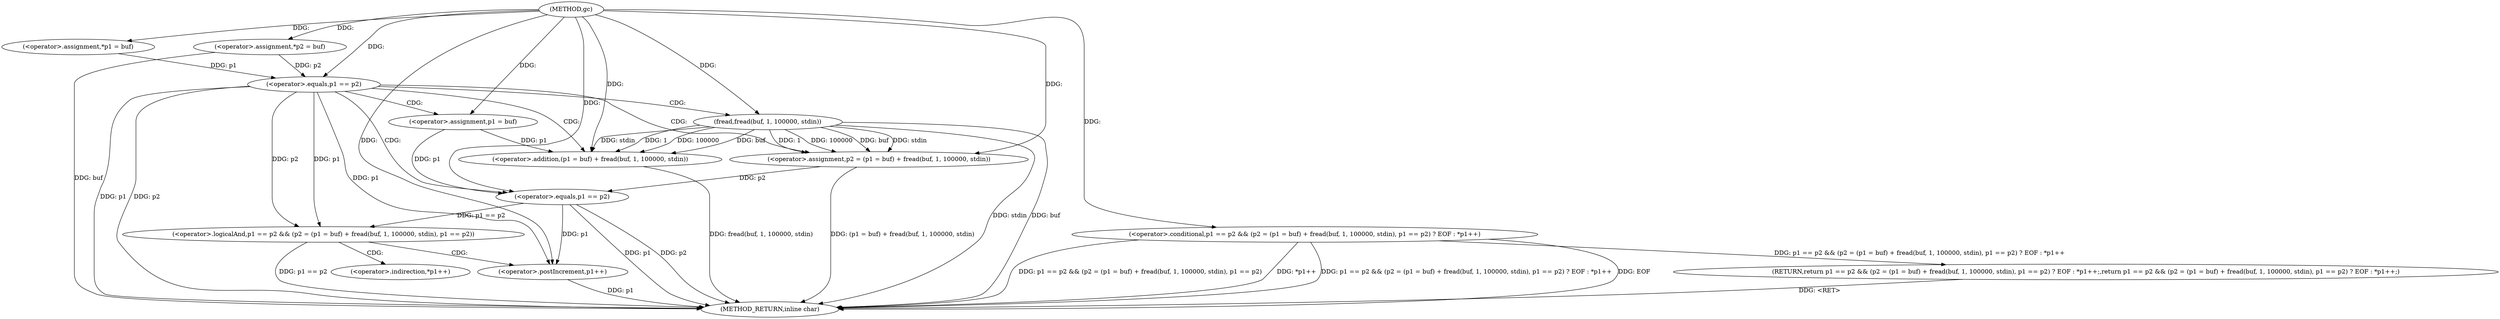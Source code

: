 digraph "gc" {  
"1000186" [label = "(METHOD,gc)" ]
"1000222" [label = "(METHOD_RETURN,inline char)" ]
"1000190" [label = "(<operator>.assignment,*p1 = buf)" ]
"1000194" [label = "(<operator>.assignment,*p2 = buf)" ]
"1000197" [label = "(RETURN,return p1 == p2 && (p2 = (p1 = buf) + fread(buf, 1, 100000, stdin), p1 == p2) ? EOF : *p1++;,return p1 == p2 && (p2 = (p1 = buf) + fread(buf, 1, 100000, stdin), p1 == p2) ? EOF : *p1++;)" ]
"1000198" [label = "(<operator>.conditional,p1 == p2 && (p2 = (p1 = buf) + fread(buf, 1, 100000, stdin), p1 == p2) ? EOF : *p1++)" ]
"1000199" [label = "(<operator>.logicalAnd,p1 == p2 && (p2 = (p1 = buf) + fread(buf, 1, 100000, stdin), p1 == p2))" ]
"1000200" [label = "(<operator>.equals,p1 == p2)" ]
"1000204" [label = "(<operator>.assignment,p2 = (p1 = buf) + fread(buf, 1, 100000, stdin))" ]
"1000215" [label = "(<operator>.equals,p1 == p2)" ]
"1000220" [label = "(<operator>.postIncrement,p1++)" ]
"1000206" [label = "(<operator>.addition,(p1 = buf) + fread(buf, 1, 100000, stdin))" ]
"1000207" [label = "(<operator>.assignment,p1 = buf)" ]
"1000210" [label = "(fread,fread(buf, 1, 100000, stdin))" ]
"1000219" [label = "(<operator>.indirection,*p1++)" ]
  "1000197" -> "1000222"  [ label = "DDG: <RET>"] 
  "1000194" -> "1000222"  [ label = "DDG: buf"] 
  "1000200" -> "1000222"  [ label = "DDG: p1"] 
  "1000200" -> "1000222"  [ label = "DDG: p2"] 
  "1000199" -> "1000222"  [ label = "DDG: p1 == p2"] 
  "1000210" -> "1000222"  [ label = "DDG: buf"] 
  "1000206" -> "1000222"  [ label = "DDG: fread(buf, 1, 100000, stdin)"] 
  "1000204" -> "1000222"  [ label = "DDG: (p1 = buf) + fread(buf, 1, 100000, stdin)"] 
  "1000215" -> "1000222"  [ label = "DDG: p1"] 
  "1000215" -> "1000222"  [ label = "DDG: p2"] 
  "1000198" -> "1000222"  [ label = "DDG: p1 == p2 && (p2 = (p1 = buf) + fread(buf, 1, 100000, stdin), p1 == p2)"] 
  "1000220" -> "1000222"  [ label = "DDG: p1"] 
  "1000198" -> "1000222"  [ label = "DDG: *p1++"] 
  "1000198" -> "1000222"  [ label = "DDG: p1 == p2 && (p2 = (p1 = buf) + fread(buf, 1, 100000, stdin), p1 == p2) ? EOF : *p1++"] 
  "1000198" -> "1000222"  [ label = "DDG: EOF"] 
  "1000210" -> "1000222"  [ label = "DDG: stdin"] 
  "1000186" -> "1000190"  [ label = "DDG: "] 
  "1000186" -> "1000194"  [ label = "DDG: "] 
  "1000198" -> "1000197"  [ label = "DDG: p1 == p2 && (p2 = (p1 = buf) + fread(buf, 1, 100000, stdin), p1 == p2) ? EOF : *p1++"] 
  "1000186" -> "1000198"  [ label = "DDG: "] 
  "1000200" -> "1000199"  [ label = "DDG: p1"] 
  "1000200" -> "1000199"  [ label = "DDG: p2"] 
  "1000215" -> "1000199"  [ label = "DDG: p1 == p2"] 
  "1000190" -> "1000200"  [ label = "DDG: p1"] 
  "1000186" -> "1000200"  [ label = "DDG: "] 
  "1000194" -> "1000200"  [ label = "DDG: p2"] 
  "1000210" -> "1000204"  [ label = "DDG: stdin"] 
  "1000210" -> "1000204"  [ label = "DDG: 1"] 
  "1000210" -> "1000204"  [ label = "DDG: 100000"] 
  "1000210" -> "1000204"  [ label = "DDG: buf"] 
  "1000200" -> "1000220"  [ label = "DDG: p1"] 
  "1000215" -> "1000220"  [ label = "DDG: p1"] 
  "1000186" -> "1000220"  [ label = "DDG: "] 
  "1000186" -> "1000204"  [ label = "DDG: "] 
  "1000207" -> "1000215"  [ label = "DDG: p1"] 
  "1000186" -> "1000215"  [ label = "DDG: "] 
  "1000204" -> "1000215"  [ label = "DDG: p2"] 
  "1000207" -> "1000206"  [ label = "DDG: p1"] 
  "1000186" -> "1000206"  [ label = "DDG: "] 
  "1000210" -> "1000206"  [ label = "DDG: stdin"] 
  "1000210" -> "1000206"  [ label = "DDG: 1"] 
  "1000210" -> "1000206"  [ label = "DDG: 100000"] 
  "1000210" -> "1000206"  [ label = "DDG: buf"] 
  "1000186" -> "1000207"  [ label = "DDG: "] 
  "1000186" -> "1000210"  [ label = "DDG: "] 
  "1000199" -> "1000220"  [ label = "CDG: "] 
  "1000199" -> "1000219"  [ label = "CDG: "] 
  "1000200" -> "1000210"  [ label = "CDG: "] 
  "1000200" -> "1000215"  [ label = "CDG: "] 
  "1000200" -> "1000207"  [ label = "CDG: "] 
  "1000200" -> "1000206"  [ label = "CDG: "] 
  "1000200" -> "1000204"  [ label = "CDG: "] 
}
